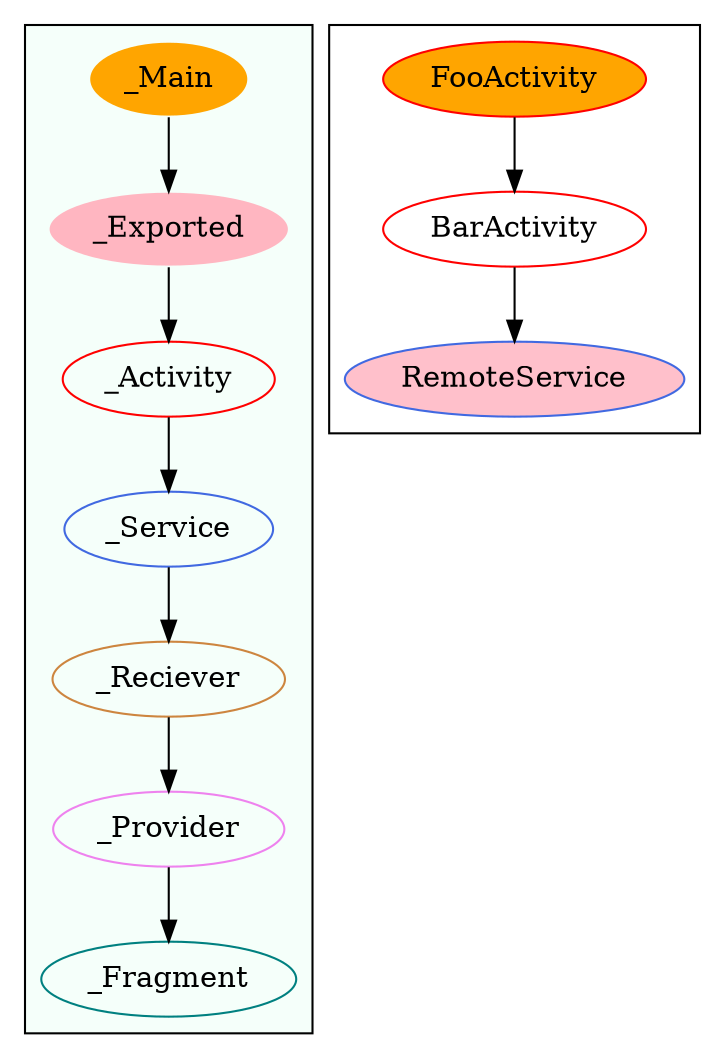 digraph G {
subgraph cluster_legend{ 
bgcolor=mintcream;
_Activity[color = red];
_Service[color = royalblue];
_Provider[color = violet];
_Reciever[color = peru];
_Fragment[color = teal];
_Main[style=filled, fillcolor=orange, color = mintcream];
_Exported[style=filled, fillcolor=lightpink, color = mintcream];
_Main -> _Exported -> _Activity -> _Service -> _Reciever -> _Provider -> _Fragment; 
}
subgraph cluster_component{ 
FooActivity[style=filled, fillcolor=orange, color = red];
BarActivity[color = red];
RemoteService[style=filled, fillcolor=pink, color = royalblue];
FooActivity->BarActivity;
BarActivity->RemoteService;
}
}
